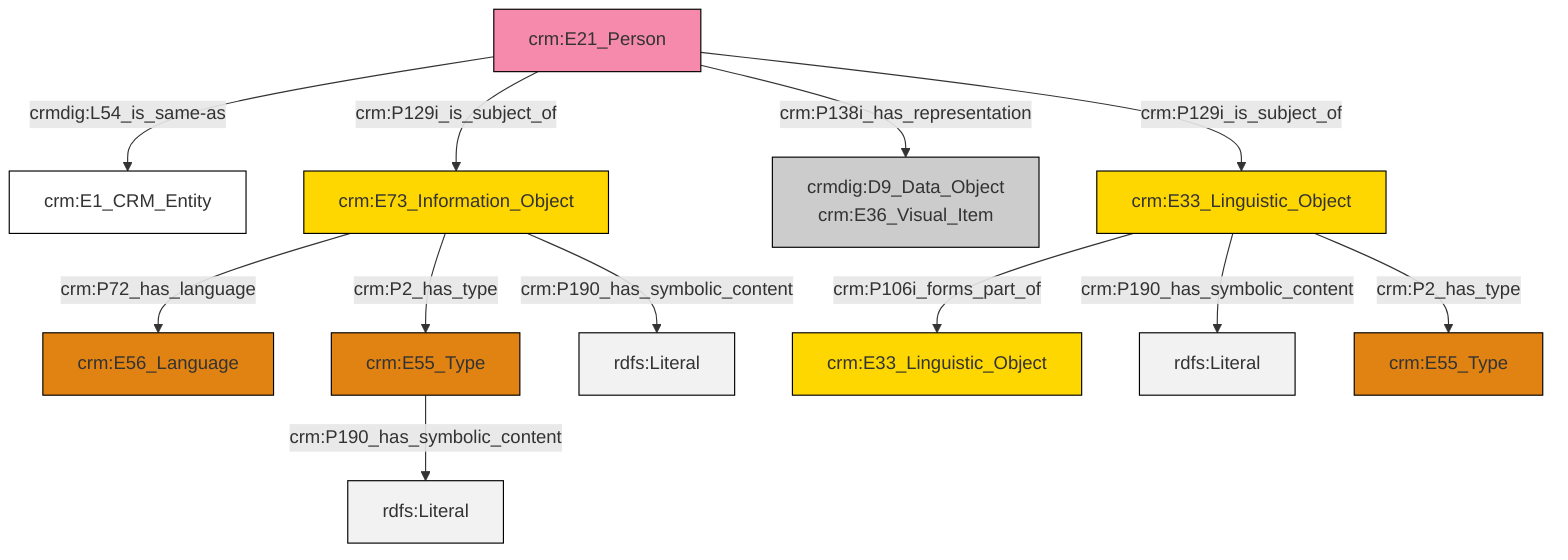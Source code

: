 graph TD
classDef Literal fill:#f2f2f2,stroke:#000000;
classDef CRM_Entity fill:#FFFFFF,stroke:#000000;
classDef Temporal_Entity fill:#00C9E6, stroke:#000000;
classDef Type fill:#E18312, stroke:#000000;
classDef Time-Span fill:#2C9C91, stroke:#000000;
classDef Appellation fill:#FFEB7F, stroke:#000000;
classDef Place fill:#008836, stroke:#000000;
classDef Persistent_Item fill:#B266B2, stroke:#000000;
classDef Conceptual_Object fill:#FFD700, stroke:#000000;
classDef Physical_Thing fill:#D2B48C, stroke:#000000;
classDef Actor fill:#f58aad, stroke:#000000;
classDef PC_Classes fill:#4ce600, stroke:#000000;
classDef Multi fill:#cccccc,stroke:#000000;

4["crm:E33_Linguistic_Object"]:::Conceptual_Object -->|crm:P106i_forms_part_of| 5["crm:E33_Linguistic_Object"]:::Conceptual_Object
4["crm:E33_Linguistic_Object"]:::Conceptual_Object -->|crm:P190_has_symbolic_content| 9[rdfs:Literal]:::Literal
11["crm:E21_Person"]:::Actor -->|crmdig:L54_is_same-as| 12["crm:E1_CRM_Entity"]:::CRM_Entity
11["crm:E21_Person"]:::Actor -->|crm:P129i_is_subject_of| 16["crm:E73_Information_Object"]:::Conceptual_Object
16["crm:E73_Information_Object"]:::Conceptual_Object -->|crm:P72_has_language| 0["crm:E56_Language"]:::Type
11["crm:E21_Person"]:::Actor -->|crm:P138i_has_representation| 14["crmdig:D9_Data_Object<br>crm:E36_Visual_Item"]:::Multi
16["crm:E73_Information_Object"]:::Conceptual_Object -->|crm:P2_has_type| 6["crm:E55_Type"]:::Type
11["crm:E21_Person"]:::Actor -->|crm:P129i_is_subject_of| 4["crm:E33_Linguistic_Object"]:::Conceptual_Object
6["crm:E55_Type"]:::Type -->|crm:P190_has_symbolic_content| 20[rdfs:Literal]:::Literal
4["crm:E33_Linguistic_Object"]:::Conceptual_Object -->|crm:P2_has_type| 2["crm:E55_Type"]:::Type
16["crm:E73_Information_Object"]:::Conceptual_Object -->|crm:P190_has_symbolic_content| 21[rdfs:Literal]:::Literal